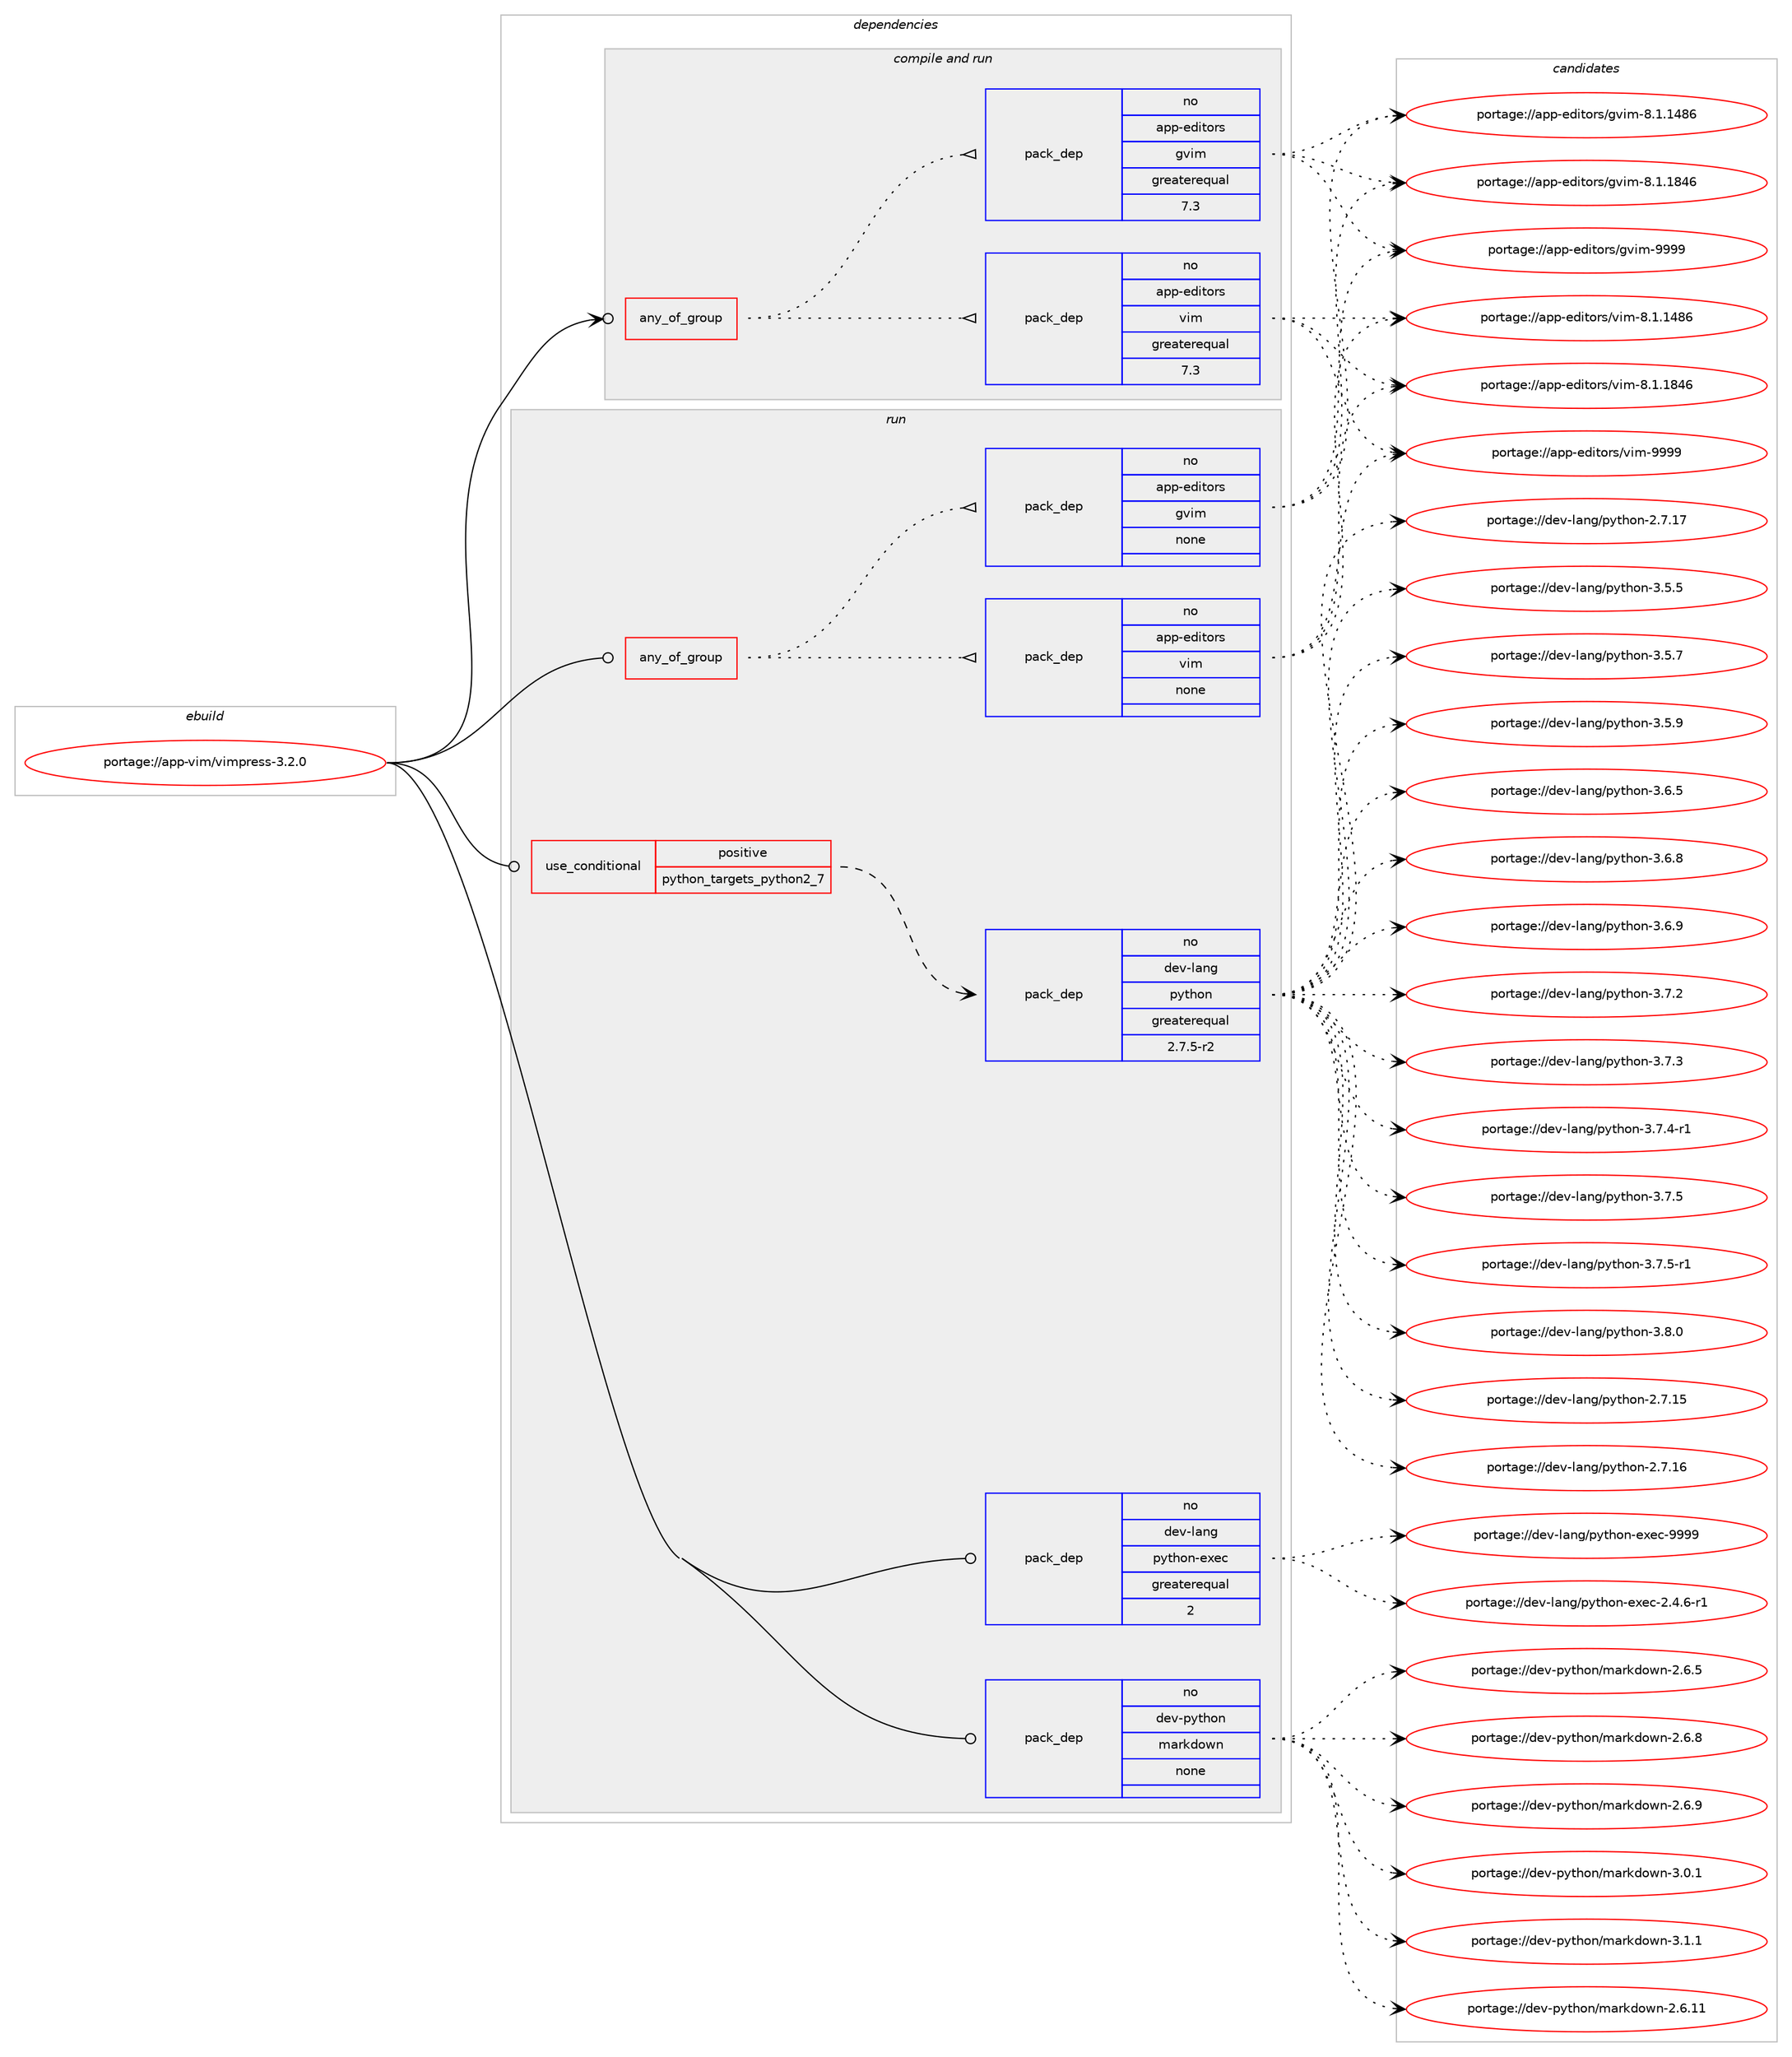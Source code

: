 digraph prolog {

# *************
# Graph options
# *************

newrank=true;
concentrate=true;
compound=true;
graph [rankdir=LR,fontname=Helvetica,fontsize=10,ranksep=1.5];#, ranksep=2.5, nodesep=0.2];
edge  [arrowhead=vee];
node  [fontname=Helvetica,fontsize=10];

# **********
# The ebuild
# **********

subgraph cluster_leftcol {
color=gray;
rank=same;
label=<<i>ebuild</i>>;
id [label="portage://app-vim/vimpress-3.2.0", color=red, width=4, href="../app-vim/vimpress-3.2.0.svg"];
}

# ****************
# The dependencies
# ****************

subgraph cluster_midcol {
color=gray;
label=<<i>dependencies</i>>;
subgraph cluster_compile {
fillcolor="#eeeeee";
style=filled;
label=<<i>compile</i>>;
}
subgraph cluster_compileandrun {
fillcolor="#eeeeee";
style=filled;
label=<<i>compile and run</i>>;
subgraph any1064 {
dependency50055 [label=<<TABLE BORDER="0" CELLBORDER="1" CELLSPACING="0" CELLPADDING="4"><TR><TD CELLPADDING="10">any_of_group</TD></TR></TABLE>>, shape=none, color=red];subgraph pack37244 {
dependency50056 [label=<<TABLE BORDER="0" CELLBORDER="1" CELLSPACING="0" CELLPADDING="4" WIDTH="220"><TR><TD ROWSPAN="6" CELLPADDING="30">pack_dep</TD></TR><TR><TD WIDTH="110">no</TD></TR><TR><TD>app-editors</TD></TR><TR><TD>vim</TD></TR><TR><TD>greaterequal</TD></TR><TR><TD>7.3</TD></TR></TABLE>>, shape=none, color=blue];
}
dependency50055:e -> dependency50056:w [weight=20,style="dotted",arrowhead="oinv"];
subgraph pack37245 {
dependency50057 [label=<<TABLE BORDER="0" CELLBORDER="1" CELLSPACING="0" CELLPADDING="4" WIDTH="220"><TR><TD ROWSPAN="6" CELLPADDING="30">pack_dep</TD></TR><TR><TD WIDTH="110">no</TD></TR><TR><TD>app-editors</TD></TR><TR><TD>gvim</TD></TR><TR><TD>greaterequal</TD></TR><TR><TD>7.3</TD></TR></TABLE>>, shape=none, color=blue];
}
dependency50055:e -> dependency50057:w [weight=20,style="dotted",arrowhead="oinv"];
}
id:e -> dependency50055:w [weight=20,style="solid",arrowhead="odotvee"];
}
subgraph cluster_run {
fillcolor="#eeeeee";
style=filled;
label=<<i>run</i>>;
subgraph any1065 {
dependency50058 [label=<<TABLE BORDER="0" CELLBORDER="1" CELLSPACING="0" CELLPADDING="4"><TR><TD CELLPADDING="10">any_of_group</TD></TR></TABLE>>, shape=none, color=red];subgraph pack37246 {
dependency50059 [label=<<TABLE BORDER="0" CELLBORDER="1" CELLSPACING="0" CELLPADDING="4" WIDTH="220"><TR><TD ROWSPAN="6" CELLPADDING="30">pack_dep</TD></TR><TR><TD WIDTH="110">no</TD></TR><TR><TD>app-editors</TD></TR><TR><TD>vim</TD></TR><TR><TD>none</TD></TR><TR><TD></TD></TR></TABLE>>, shape=none, color=blue];
}
dependency50058:e -> dependency50059:w [weight=20,style="dotted",arrowhead="oinv"];
subgraph pack37247 {
dependency50060 [label=<<TABLE BORDER="0" CELLBORDER="1" CELLSPACING="0" CELLPADDING="4" WIDTH="220"><TR><TD ROWSPAN="6" CELLPADDING="30">pack_dep</TD></TR><TR><TD WIDTH="110">no</TD></TR><TR><TD>app-editors</TD></TR><TR><TD>gvim</TD></TR><TR><TD>none</TD></TR><TR><TD></TD></TR></TABLE>>, shape=none, color=blue];
}
dependency50058:e -> dependency50060:w [weight=20,style="dotted",arrowhead="oinv"];
}
id:e -> dependency50058:w [weight=20,style="solid",arrowhead="odot"];
subgraph cond11719 {
dependency50061 [label=<<TABLE BORDER="0" CELLBORDER="1" CELLSPACING="0" CELLPADDING="4"><TR><TD ROWSPAN="3" CELLPADDING="10">use_conditional</TD></TR><TR><TD>positive</TD></TR><TR><TD>python_targets_python2_7</TD></TR></TABLE>>, shape=none, color=red];
subgraph pack37248 {
dependency50062 [label=<<TABLE BORDER="0" CELLBORDER="1" CELLSPACING="0" CELLPADDING="4" WIDTH="220"><TR><TD ROWSPAN="6" CELLPADDING="30">pack_dep</TD></TR><TR><TD WIDTH="110">no</TD></TR><TR><TD>dev-lang</TD></TR><TR><TD>python</TD></TR><TR><TD>greaterequal</TD></TR><TR><TD>2.7.5-r2</TD></TR></TABLE>>, shape=none, color=blue];
}
dependency50061:e -> dependency50062:w [weight=20,style="dashed",arrowhead="vee"];
}
id:e -> dependency50061:w [weight=20,style="solid",arrowhead="odot"];
subgraph pack37249 {
dependency50063 [label=<<TABLE BORDER="0" CELLBORDER="1" CELLSPACING="0" CELLPADDING="4" WIDTH="220"><TR><TD ROWSPAN="6" CELLPADDING="30">pack_dep</TD></TR><TR><TD WIDTH="110">no</TD></TR><TR><TD>dev-lang</TD></TR><TR><TD>python-exec</TD></TR><TR><TD>greaterequal</TD></TR><TR><TD>2</TD></TR></TABLE>>, shape=none, color=blue];
}
id:e -> dependency50063:w [weight=20,style="solid",arrowhead="odot"];
subgraph pack37250 {
dependency50064 [label=<<TABLE BORDER="0" CELLBORDER="1" CELLSPACING="0" CELLPADDING="4" WIDTH="220"><TR><TD ROWSPAN="6" CELLPADDING="30">pack_dep</TD></TR><TR><TD WIDTH="110">no</TD></TR><TR><TD>dev-python</TD></TR><TR><TD>markdown</TD></TR><TR><TD>none</TD></TR><TR><TD></TD></TR></TABLE>>, shape=none, color=blue];
}
id:e -> dependency50064:w [weight=20,style="solid",arrowhead="odot"];
}
}

# **************
# The candidates
# **************

subgraph cluster_choices {
rank=same;
color=gray;
label=<<i>candidates</i>>;

subgraph choice37244 {
color=black;
nodesep=1;
choiceportage971121124510110010511611111411547118105109455646494649525654 [label="portage://app-editors/vim-8.1.1486", color=red, width=4,href="../app-editors/vim-8.1.1486.svg"];
choiceportage971121124510110010511611111411547118105109455646494649565254 [label="portage://app-editors/vim-8.1.1846", color=red, width=4,href="../app-editors/vim-8.1.1846.svg"];
choiceportage9711211245101100105116111114115471181051094557575757 [label="portage://app-editors/vim-9999", color=red, width=4,href="../app-editors/vim-9999.svg"];
dependency50056:e -> choiceportage971121124510110010511611111411547118105109455646494649525654:w [style=dotted,weight="100"];
dependency50056:e -> choiceportage971121124510110010511611111411547118105109455646494649565254:w [style=dotted,weight="100"];
dependency50056:e -> choiceportage9711211245101100105116111114115471181051094557575757:w [style=dotted,weight="100"];
}
subgraph choice37245 {
color=black;
nodesep=1;
choiceportage971121124510110010511611111411547103118105109455646494649525654 [label="portage://app-editors/gvim-8.1.1486", color=red, width=4,href="../app-editors/gvim-8.1.1486.svg"];
choiceportage971121124510110010511611111411547103118105109455646494649565254 [label="portage://app-editors/gvim-8.1.1846", color=red, width=4,href="../app-editors/gvim-8.1.1846.svg"];
choiceportage9711211245101100105116111114115471031181051094557575757 [label="portage://app-editors/gvim-9999", color=red, width=4,href="../app-editors/gvim-9999.svg"];
dependency50057:e -> choiceportage971121124510110010511611111411547103118105109455646494649525654:w [style=dotted,weight="100"];
dependency50057:e -> choiceportage971121124510110010511611111411547103118105109455646494649565254:w [style=dotted,weight="100"];
dependency50057:e -> choiceportage9711211245101100105116111114115471031181051094557575757:w [style=dotted,weight="100"];
}
subgraph choice37246 {
color=black;
nodesep=1;
choiceportage971121124510110010511611111411547118105109455646494649525654 [label="portage://app-editors/vim-8.1.1486", color=red, width=4,href="../app-editors/vim-8.1.1486.svg"];
choiceportage971121124510110010511611111411547118105109455646494649565254 [label="portage://app-editors/vim-8.1.1846", color=red, width=4,href="../app-editors/vim-8.1.1846.svg"];
choiceportage9711211245101100105116111114115471181051094557575757 [label="portage://app-editors/vim-9999", color=red, width=4,href="../app-editors/vim-9999.svg"];
dependency50059:e -> choiceportage971121124510110010511611111411547118105109455646494649525654:w [style=dotted,weight="100"];
dependency50059:e -> choiceportage971121124510110010511611111411547118105109455646494649565254:w [style=dotted,weight="100"];
dependency50059:e -> choiceportage9711211245101100105116111114115471181051094557575757:w [style=dotted,weight="100"];
}
subgraph choice37247 {
color=black;
nodesep=1;
choiceportage971121124510110010511611111411547103118105109455646494649525654 [label="portage://app-editors/gvim-8.1.1486", color=red, width=4,href="../app-editors/gvim-8.1.1486.svg"];
choiceportage971121124510110010511611111411547103118105109455646494649565254 [label="portage://app-editors/gvim-8.1.1846", color=red, width=4,href="../app-editors/gvim-8.1.1846.svg"];
choiceportage9711211245101100105116111114115471031181051094557575757 [label="portage://app-editors/gvim-9999", color=red, width=4,href="../app-editors/gvim-9999.svg"];
dependency50060:e -> choiceportage971121124510110010511611111411547103118105109455646494649525654:w [style=dotted,weight="100"];
dependency50060:e -> choiceportage971121124510110010511611111411547103118105109455646494649565254:w [style=dotted,weight="100"];
dependency50060:e -> choiceportage9711211245101100105116111114115471031181051094557575757:w [style=dotted,weight="100"];
}
subgraph choice37248 {
color=black;
nodesep=1;
choiceportage10010111845108971101034711212111610411111045504655464953 [label="portage://dev-lang/python-2.7.15", color=red, width=4,href="../dev-lang/python-2.7.15.svg"];
choiceportage10010111845108971101034711212111610411111045504655464954 [label="portage://dev-lang/python-2.7.16", color=red, width=4,href="../dev-lang/python-2.7.16.svg"];
choiceportage10010111845108971101034711212111610411111045504655464955 [label="portage://dev-lang/python-2.7.17", color=red, width=4,href="../dev-lang/python-2.7.17.svg"];
choiceportage100101118451089711010347112121116104111110455146534653 [label="portage://dev-lang/python-3.5.5", color=red, width=4,href="../dev-lang/python-3.5.5.svg"];
choiceportage100101118451089711010347112121116104111110455146534655 [label="portage://dev-lang/python-3.5.7", color=red, width=4,href="../dev-lang/python-3.5.7.svg"];
choiceportage100101118451089711010347112121116104111110455146534657 [label="portage://dev-lang/python-3.5.9", color=red, width=4,href="../dev-lang/python-3.5.9.svg"];
choiceportage100101118451089711010347112121116104111110455146544653 [label="portage://dev-lang/python-3.6.5", color=red, width=4,href="../dev-lang/python-3.6.5.svg"];
choiceportage100101118451089711010347112121116104111110455146544656 [label="portage://dev-lang/python-3.6.8", color=red, width=4,href="../dev-lang/python-3.6.8.svg"];
choiceportage100101118451089711010347112121116104111110455146544657 [label="portage://dev-lang/python-3.6.9", color=red, width=4,href="../dev-lang/python-3.6.9.svg"];
choiceportage100101118451089711010347112121116104111110455146554650 [label="portage://dev-lang/python-3.7.2", color=red, width=4,href="../dev-lang/python-3.7.2.svg"];
choiceportage100101118451089711010347112121116104111110455146554651 [label="portage://dev-lang/python-3.7.3", color=red, width=4,href="../dev-lang/python-3.7.3.svg"];
choiceportage1001011184510897110103471121211161041111104551465546524511449 [label="portage://dev-lang/python-3.7.4-r1", color=red, width=4,href="../dev-lang/python-3.7.4-r1.svg"];
choiceportage100101118451089711010347112121116104111110455146554653 [label="portage://dev-lang/python-3.7.5", color=red, width=4,href="../dev-lang/python-3.7.5.svg"];
choiceportage1001011184510897110103471121211161041111104551465546534511449 [label="portage://dev-lang/python-3.7.5-r1", color=red, width=4,href="../dev-lang/python-3.7.5-r1.svg"];
choiceportage100101118451089711010347112121116104111110455146564648 [label="portage://dev-lang/python-3.8.0", color=red, width=4,href="../dev-lang/python-3.8.0.svg"];
dependency50062:e -> choiceportage10010111845108971101034711212111610411111045504655464953:w [style=dotted,weight="100"];
dependency50062:e -> choiceportage10010111845108971101034711212111610411111045504655464954:w [style=dotted,weight="100"];
dependency50062:e -> choiceportage10010111845108971101034711212111610411111045504655464955:w [style=dotted,weight="100"];
dependency50062:e -> choiceportage100101118451089711010347112121116104111110455146534653:w [style=dotted,weight="100"];
dependency50062:e -> choiceportage100101118451089711010347112121116104111110455146534655:w [style=dotted,weight="100"];
dependency50062:e -> choiceportage100101118451089711010347112121116104111110455146534657:w [style=dotted,weight="100"];
dependency50062:e -> choiceportage100101118451089711010347112121116104111110455146544653:w [style=dotted,weight="100"];
dependency50062:e -> choiceportage100101118451089711010347112121116104111110455146544656:w [style=dotted,weight="100"];
dependency50062:e -> choiceportage100101118451089711010347112121116104111110455146544657:w [style=dotted,weight="100"];
dependency50062:e -> choiceportage100101118451089711010347112121116104111110455146554650:w [style=dotted,weight="100"];
dependency50062:e -> choiceportage100101118451089711010347112121116104111110455146554651:w [style=dotted,weight="100"];
dependency50062:e -> choiceportage1001011184510897110103471121211161041111104551465546524511449:w [style=dotted,weight="100"];
dependency50062:e -> choiceportage100101118451089711010347112121116104111110455146554653:w [style=dotted,weight="100"];
dependency50062:e -> choiceportage1001011184510897110103471121211161041111104551465546534511449:w [style=dotted,weight="100"];
dependency50062:e -> choiceportage100101118451089711010347112121116104111110455146564648:w [style=dotted,weight="100"];
}
subgraph choice37249 {
color=black;
nodesep=1;
choiceportage10010111845108971101034711212111610411111045101120101994550465246544511449 [label="portage://dev-lang/python-exec-2.4.6-r1", color=red, width=4,href="../dev-lang/python-exec-2.4.6-r1.svg"];
choiceportage10010111845108971101034711212111610411111045101120101994557575757 [label="portage://dev-lang/python-exec-9999", color=red, width=4,href="../dev-lang/python-exec-9999.svg"];
dependency50063:e -> choiceportage10010111845108971101034711212111610411111045101120101994550465246544511449:w [style=dotted,weight="100"];
dependency50063:e -> choiceportage10010111845108971101034711212111610411111045101120101994557575757:w [style=dotted,weight="100"];
}
subgraph choice37250 {
color=black;
nodesep=1;
choiceportage10010111845112121116104111110471099711410710011111911045504654464949 [label="portage://dev-python/markdown-2.6.11", color=red, width=4,href="../dev-python/markdown-2.6.11.svg"];
choiceportage100101118451121211161041111104710997114107100111119110455046544653 [label="portage://dev-python/markdown-2.6.5", color=red, width=4,href="../dev-python/markdown-2.6.5.svg"];
choiceportage100101118451121211161041111104710997114107100111119110455046544656 [label="portage://dev-python/markdown-2.6.8", color=red, width=4,href="../dev-python/markdown-2.6.8.svg"];
choiceportage100101118451121211161041111104710997114107100111119110455046544657 [label="portage://dev-python/markdown-2.6.9", color=red, width=4,href="../dev-python/markdown-2.6.9.svg"];
choiceportage100101118451121211161041111104710997114107100111119110455146484649 [label="portage://dev-python/markdown-3.0.1", color=red, width=4,href="../dev-python/markdown-3.0.1.svg"];
choiceportage100101118451121211161041111104710997114107100111119110455146494649 [label="portage://dev-python/markdown-3.1.1", color=red, width=4,href="../dev-python/markdown-3.1.1.svg"];
dependency50064:e -> choiceportage10010111845112121116104111110471099711410710011111911045504654464949:w [style=dotted,weight="100"];
dependency50064:e -> choiceportage100101118451121211161041111104710997114107100111119110455046544653:w [style=dotted,weight="100"];
dependency50064:e -> choiceportage100101118451121211161041111104710997114107100111119110455046544656:w [style=dotted,weight="100"];
dependency50064:e -> choiceportage100101118451121211161041111104710997114107100111119110455046544657:w [style=dotted,weight="100"];
dependency50064:e -> choiceportage100101118451121211161041111104710997114107100111119110455146484649:w [style=dotted,weight="100"];
dependency50064:e -> choiceportage100101118451121211161041111104710997114107100111119110455146494649:w [style=dotted,weight="100"];
}
}

}
